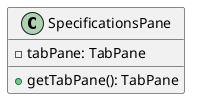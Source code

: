 @startuml

    class SpecificationsPane {
        -tabPane: TabPane
        +getTabPane(): TabPane
    }

@enduml
